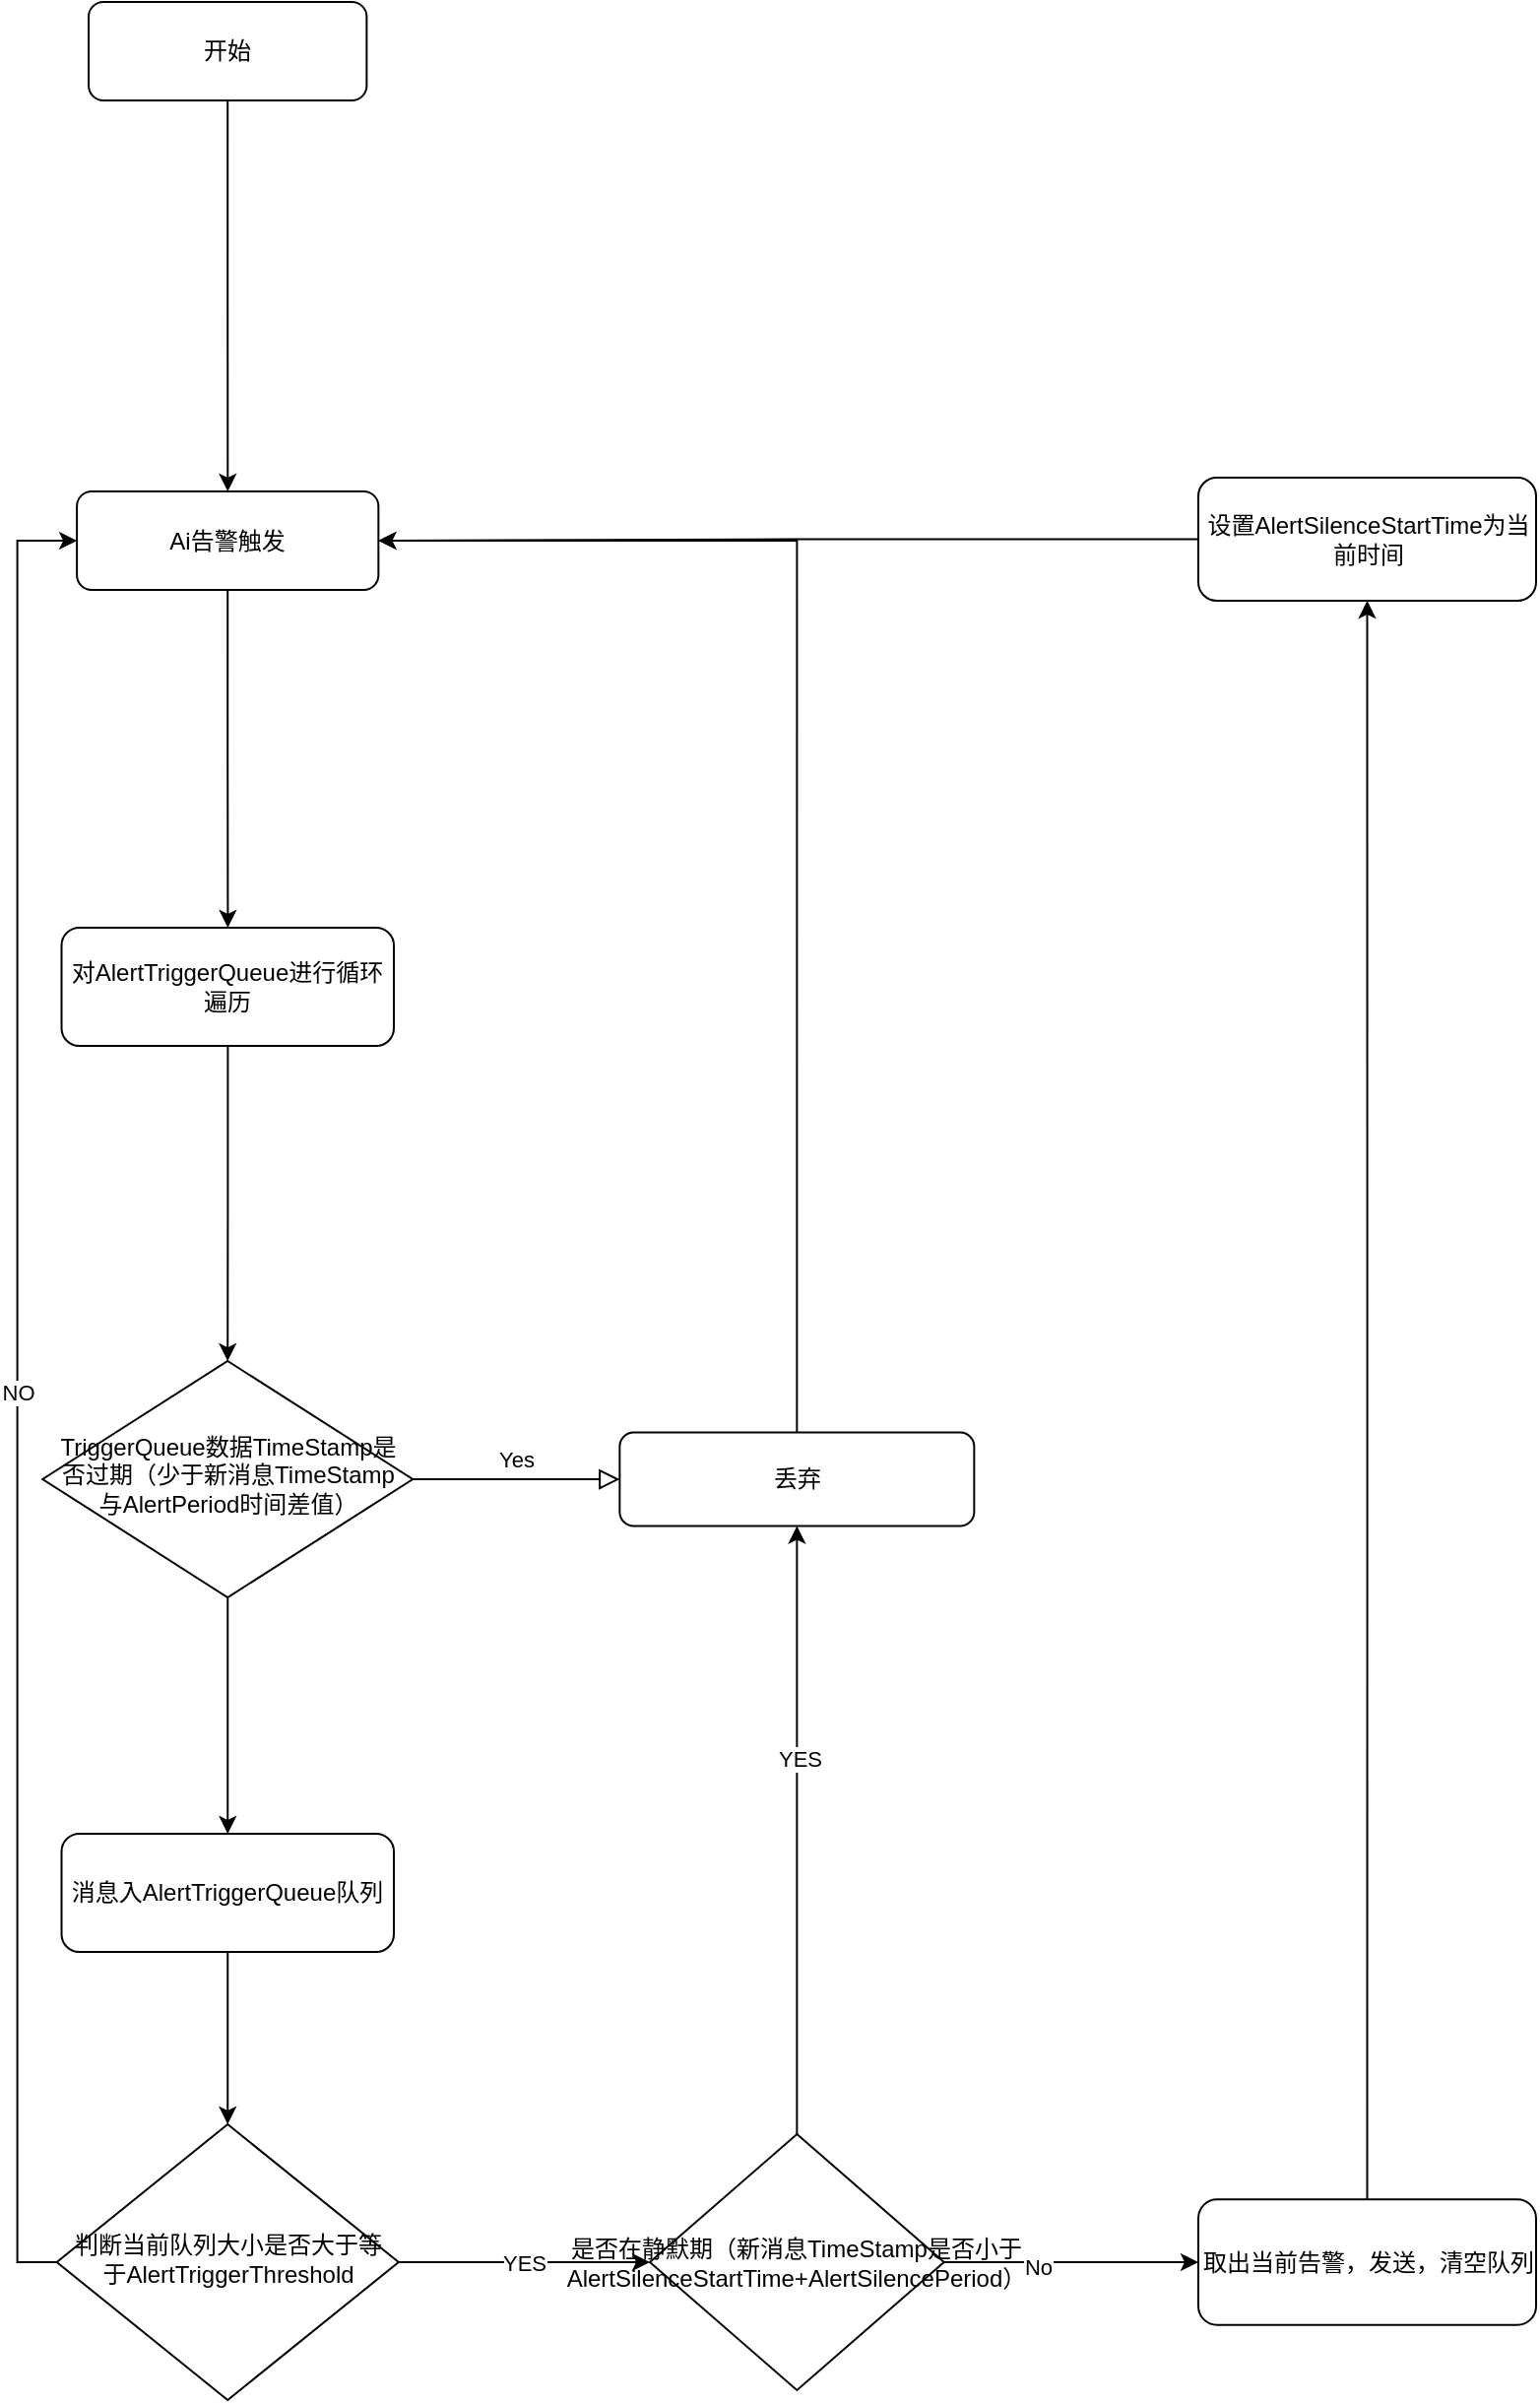 <mxfile version="20.2.2" type="github">
  <diagram id="C5RBs43oDa-KdzZeNtuy" name="Page-1">
    <mxGraphModel dx="1584" dy="802" grid="1" gridSize="10" guides="1" tooltips="1" connect="1" arrows="1" fold="1" page="1" pageScale="1" pageWidth="827" pageHeight="1169" math="0" shadow="0">
      <root>
        <mxCell id="WIyWlLk6GJQsqaUBKTNV-0" />
        <mxCell id="WIyWlLk6GJQsqaUBKTNV-1" parent="WIyWlLk6GJQsqaUBKTNV-0" />
        <mxCell id="WIyWlLk6GJQsqaUBKTNV-9" value="Yes" style="edgeStyle=orthogonalEdgeStyle;rounded=0;html=1;jettySize=auto;orthogonalLoop=1;fontSize=11;endArrow=block;endFill=0;endSize=8;strokeWidth=1;shadow=0;labelBackgroundColor=none;" parent="WIyWlLk6GJQsqaUBKTNV-1" source="WIyWlLk6GJQsqaUBKTNV-10" target="WIyWlLk6GJQsqaUBKTNV-12" edge="1">
          <mxGeometry y="10" relative="1" as="geometry">
            <mxPoint as="offset" />
          </mxGeometry>
        </mxCell>
        <mxCell id="tcdKh1p3hp75G6Ca1rsy-8" style="edgeStyle=orthogonalEdgeStyle;rounded=0;orthogonalLoop=1;jettySize=auto;html=1;exitX=0.5;exitY=1;exitDx=0;exitDy=0;entryX=0.5;entryY=0;entryDx=0;entryDy=0;" parent="WIyWlLk6GJQsqaUBKTNV-1" source="WIyWlLk6GJQsqaUBKTNV-10" target="tcdKh1p3hp75G6Ca1rsy-7" edge="1">
          <mxGeometry relative="1" as="geometry" />
        </mxCell>
        <mxCell id="WIyWlLk6GJQsqaUBKTNV-10" value="TriggerQueue数据TimeStamp是否过期（少于新消息TimeStamp与&lt;span style=&quot;background-color: initial;&quot;&gt;AlertPeriod时间&lt;/span&gt;&lt;span style=&quot;background-color: initial;&quot;&gt;差值）&lt;/span&gt;" style="rhombus;whiteSpace=wrap;html=1;shadow=0;fontFamily=Helvetica;fontSize=12;align=center;strokeWidth=1;spacing=6;spacingTop=-4;" parent="WIyWlLk6GJQsqaUBKTNV-1" vertex="1">
          <mxGeometry x="191.63" y="820" width="187.97" height="120" as="geometry" />
        </mxCell>
        <mxCell id="UPd9oBj0FwXv5OFSIMGB-17" style="edgeStyle=orthogonalEdgeStyle;rounded=0;orthogonalLoop=1;jettySize=auto;html=1;exitX=0.5;exitY=0;exitDx=0;exitDy=0;entryX=1;entryY=0.5;entryDx=0;entryDy=0;" edge="1" parent="WIyWlLk6GJQsqaUBKTNV-1" source="WIyWlLk6GJQsqaUBKTNV-12" target="osZIu8LNNBdTm6sh3ppt-6">
          <mxGeometry relative="1" as="geometry" />
        </mxCell>
        <mxCell id="WIyWlLk6GJQsqaUBKTNV-12" value="丢弃" style="rounded=1;whiteSpace=wrap;html=1;fontSize=12;glass=0;strokeWidth=1;shadow=0;" parent="WIyWlLk6GJQsqaUBKTNV-1" vertex="1">
          <mxGeometry x="484.68" y="856.25" width="180" height="47.5" as="geometry" />
        </mxCell>
        <mxCell id="UPd9oBj0FwXv5OFSIMGB-12" style="edgeStyle=orthogonalEdgeStyle;rounded=0;orthogonalLoop=1;jettySize=auto;html=1;exitX=0.5;exitY=1;exitDx=0;exitDy=0;" edge="1" parent="WIyWlLk6GJQsqaUBKTNV-1" source="osZIu8LNNBdTm6sh3ppt-6" target="tcdKh1p3hp75G6Ca1rsy-1">
          <mxGeometry relative="1" as="geometry" />
        </mxCell>
        <mxCell id="osZIu8LNNBdTm6sh3ppt-6" value="Ai告警触发" style="rounded=1;whiteSpace=wrap;html=1;fontSize=12;glass=0;strokeWidth=1;shadow=0;" parent="WIyWlLk6GJQsqaUBKTNV-1" vertex="1">
          <mxGeometry x="209.05" y="378.5" width="153.12" height="50" as="geometry" />
        </mxCell>
        <mxCell id="osZIu8LNNBdTm6sh3ppt-22" value="NO" style="edgeStyle=orthogonalEdgeStyle;rounded=0;orthogonalLoop=1;jettySize=auto;html=1;exitX=0;exitY=0.5;exitDx=0;exitDy=0;entryX=0;entryY=0.5;entryDx=0;entryDy=0;" parent="WIyWlLk6GJQsqaUBKTNV-1" source="osZIu8LNNBdTm6sh3ppt-10" target="osZIu8LNNBdTm6sh3ppt-6" edge="1">
          <mxGeometry relative="1" as="geometry" />
        </mxCell>
        <mxCell id="UPd9oBj0FwXv5OFSIMGB-9" value="YES" style="edgeStyle=orthogonalEdgeStyle;rounded=0;orthogonalLoop=1;jettySize=auto;html=1;exitX=1;exitY=0.5;exitDx=0;exitDy=0;entryX=0;entryY=0.5;entryDx=0;entryDy=0;" edge="1" parent="WIyWlLk6GJQsqaUBKTNV-1" source="osZIu8LNNBdTm6sh3ppt-10" target="UPd9oBj0FwXv5OFSIMGB-0">
          <mxGeometry relative="1" as="geometry" />
        </mxCell>
        <mxCell id="osZIu8LNNBdTm6sh3ppt-10" value="&lt;span style=&quot;&quot;&gt;判断当前队列大小是否大于等于&lt;/span&gt;&lt;span style=&quot;background-color: initial;&quot;&gt;AlertTriggerThreshold&lt;/span&gt;" style="rhombus;whiteSpace=wrap;html=1;shadow=0;fontFamily=Helvetica;fontSize=12;align=center;strokeWidth=1;spacing=6;spacingTop=-4;" parent="WIyWlLk6GJQsqaUBKTNV-1" vertex="1">
          <mxGeometry x="198.83" y="1207.5" width="173.58" height="140" as="geometry" />
        </mxCell>
        <mxCell id="UPd9oBj0FwXv5OFSIMGB-24" style="edgeStyle=orthogonalEdgeStyle;rounded=0;orthogonalLoop=1;jettySize=auto;html=1;exitX=0.5;exitY=0;exitDx=0;exitDy=0;" edge="1" parent="WIyWlLk6GJQsqaUBKTNV-1" source="osZIu8LNNBdTm6sh3ppt-16" target="tcdKh1p3hp75G6Ca1rsy-10">
          <mxGeometry relative="1" as="geometry" />
        </mxCell>
        <mxCell id="osZIu8LNNBdTm6sh3ppt-16" value="取出当前告警，发送，清空队列" style="rounded=1;whiteSpace=wrap;html=1;fontSize=12;glass=0;strokeWidth=1;shadow=0;" parent="WIyWlLk6GJQsqaUBKTNV-1" vertex="1">
          <mxGeometry x="778.5" y="1245.63" width="171.5" height="63.75" as="geometry" />
        </mxCell>
        <mxCell id="UPd9oBj0FwXv5OFSIMGB-27" style="edgeStyle=orthogonalEdgeStyle;rounded=0;orthogonalLoop=1;jettySize=auto;html=1;exitX=0.5;exitY=1;exitDx=0;exitDy=0;" edge="1" parent="WIyWlLk6GJQsqaUBKTNV-1" source="osZIu8LNNBdTm6sh3ppt-35" target="osZIu8LNNBdTm6sh3ppt-6">
          <mxGeometry relative="1" as="geometry" />
        </mxCell>
        <mxCell id="osZIu8LNNBdTm6sh3ppt-35" value="开始" style="rounded=1;whiteSpace=wrap;html=1;fontSize=12;glass=0;strokeWidth=1;shadow=0;" parent="WIyWlLk6GJQsqaUBKTNV-1" vertex="1">
          <mxGeometry x="215.02" y="130" width="141.17" height="50" as="geometry" />
        </mxCell>
        <mxCell id="tcdKh1p3hp75G6Ca1rsy-4" style="edgeStyle=orthogonalEdgeStyle;rounded=0;orthogonalLoop=1;jettySize=auto;html=1;" parent="WIyWlLk6GJQsqaUBKTNV-1" source="tcdKh1p3hp75G6Ca1rsy-1" target="WIyWlLk6GJQsqaUBKTNV-10" edge="1">
          <mxGeometry relative="1" as="geometry" />
        </mxCell>
        <mxCell id="tcdKh1p3hp75G6Ca1rsy-1" value="对AlertTriggerQueue进行循环遍历" style="rounded=1;whiteSpace=wrap;html=1;fontSize=12;glass=0;strokeWidth=1;shadow=0;" parent="WIyWlLk6GJQsqaUBKTNV-1" vertex="1">
          <mxGeometry x="201.26" y="600" width="168.75" height="60" as="geometry" />
        </mxCell>
        <mxCell id="tcdKh1p3hp75G6Ca1rsy-9" style="edgeStyle=orthogonalEdgeStyle;rounded=0;orthogonalLoop=1;jettySize=auto;html=1;exitX=0.5;exitY=1;exitDx=0;exitDy=0;entryX=0.5;entryY=0;entryDx=0;entryDy=0;" parent="WIyWlLk6GJQsqaUBKTNV-1" source="tcdKh1p3hp75G6Ca1rsy-7" target="osZIu8LNNBdTm6sh3ppt-10" edge="1">
          <mxGeometry relative="1" as="geometry" />
        </mxCell>
        <mxCell id="tcdKh1p3hp75G6Ca1rsy-7" value="消息入&lt;span style=&quot;background-color: initial;&quot;&gt;AlertTriggerQueue&lt;/span&gt;&lt;span style=&quot;background-color: initial;&quot;&gt;队列&lt;/span&gt;" style="rounded=1;whiteSpace=wrap;html=1;fontSize=12;glass=0;strokeWidth=1;shadow=0;" parent="WIyWlLk6GJQsqaUBKTNV-1" vertex="1">
          <mxGeometry x="201.26" y="1060" width="168.75" height="60" as="geometry" />
        </mxCell>
        <mxCell id="UPd9oBj0FwXv5OFSIMGB-20" style="edgeStyle=orthogonalEdgeStyle;rounded=0;orthogonalLoop=1;jettySize=auto;html=1;entryX=1;entryY=0.5;entryDx=0;entryDy=0;" edge="1" parent="WIyWlLk6GJQsqaUBKTNV-1" source="tcdKh1p3hp75G6Ca1rsy-10" target="osZIu8LNNBdTm6sh3ppt-6">
          <mxGeometry relative="1" as="geometry" />
        </mxCell>
        <mxCell id="tcdKh1p3hp75G6Ca1rsy-10" value="设置&lt;span style=&quot;background-color: initial;&quot;&gt;AlertSilenceStartTime&lt;/span&gt;&lt;span style=&quot;background-color: initial;&quot;&gt;为当前时间&lt;/span&gt;" style="rounded=1;whiteSpace=wrap;html=1;fontSize=12;glass=0;strokeWidth=1;shadow=0;" parent="WIyWlLk6GJQsqaUBKTNV-1" vertex="1">
          <mxGeometry x="778.5" y="371.5" width="171.5" height="62.5" as="geometry" />
        </mxCell>
        <mxCell id="tcdKh1p3hp75G6Ca1rsy-15" style="edgeStyle=orthogonalEdgeStyle;rounded=0;orthogonalLoop=1;jettySize=auto;html=1;exitX=0.5;exitY=1;exitDx=0;exitDy=0;" parent="WIyWlLk6GJQsqaUBKTNV-1" edge="1">
          <mxGeometry relative="1" as="geometry">
            <mxPoint x="575" y="250" as="sourcePoint" />
            <mxPoint x="575" y="250" as="targetPoint" />
          </mxGeometry>
        </mxCell>
        <mxCell id="UPd9oBj0FwXv5OFSIMGB-5" style="edgeStyle=orthogonalEdgeStyle;rounded=0;orthogonalLoop=1;jettySize=auto;html=1;entryX=0;entryY=0.5;entryDx=0;entryDy=0;" edge="1" parent="WIyWlLk6GJQsqaUBKTNV-1" source="UPd9oBj0FwXv5OFSIMGB-0" target="osZIu8LNNBdTm6sh3ppt-16">
          <mxGeometry relative="1" as="geometry" />
        </mxCell>
        <mxCell id="UPd9oBj0FwXv5OFSIMGB-6" value="No" style="edgeLabel;html=1;align=center;verticalAlign=middle;resizable=0;points=[];" vertex="1" connectable="0" parent="UPd9oBj0FwXv5OFSIMGB-5">
          <mxGeometry x="-0.268" y="-2" relative="1" as="geometry">
            <mxPoint as="offset" />
          </mxGeometry>
        </mxCell>
        <mxCell id="UPd9oBj0FwXv5OFSIMGB-13" style="edgeStyle=orthogonalEdgeStyle;rounded=0;orthogonalLoop=1;jettySize=auto;html=1;exitX=0.5;exitY=0;exitDx=0;exitDy=0;" edge="1" parent="WIyWlLk6GJQsqaUBKTNV-1" source="UPd9oBj0FwXv5OFSIMGB-0" target="WIyWlLk6GJQsqaUBKTNV-12">
          <mxGeometry relative="1" as="geometry" />
        </mxCell>
        <mxCell id="UPd9oBj0FwXv5OFSIMGB-14" value="YES" style="edgeLabel;html=1;align=center;verticalAlign=middle;resizable=0;points=[];" vertex="1" connectable="0" parent="UPd9oBj0FwXv5OFSIMGB-13">
          <mxGeometry x="0.24" y="-1" relative="1" as="geometry">
            <mxPoint y="1" as="offset" />
          </mxGeometry>
        </mxCell>
        <mxCell id="UPd9oBj0FwXv5OFSIMGB-0" value="是否在静默期（新消息TimeStamp是否小于&lt;span style=&quot;background-color: initial;&quot;&gt;AlertSilenceStartTime&lt;/span&gt;&lt;span style=&quot;background-color: initial;&quot;&gt;+&lt;/span&gt;&lt;span style=&quot;background-color: initial;&quot;&gt;AlertSilencePeriod&lt;/span&gt;&lt;span style=&quot;background-color: initial;&quot;&gt;）&lt;/span&gt;" style="rhombus;whiteSpace=wrap;html=1;" vertex="1" parent="WIyWlLk6GJQsqaUBKTNV-1">
          <mxGeometry x="500" y="1212.5" width="149.37" height="130" as="geometry" />
        </mxCell>
      </root>
    </mxGraphModel>
  </diagram>
</mxfile>
